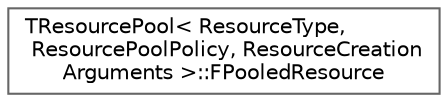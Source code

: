 digraph "Graphical Class Hierarchy"
{
 // INTERACTIVE_SVG=YES
 // LATEX_PDF_SIZE
  bgcolor="transparent";
  edge [fontname=Helvetica,fontsize=10,labelfontname=Helvetica,labelfontsize=10];
  node [fontname=Helvetica,fontsize=10,shape=box,height=0.2,width=0.4];
  rankdir="LR";
  Node0 [id="Node000000",label="TResourcePool\< ResourceType,\l ResourcePoolPolicy, ResourceCreation\lArguments \>::FPooledResource",height=0.2,width=0.4,color="grey40", fillcolor="white", style="filled",URL="$de/d00/structTResourcePool_1_1FPooledResource.html",tooltip=" "];
}
